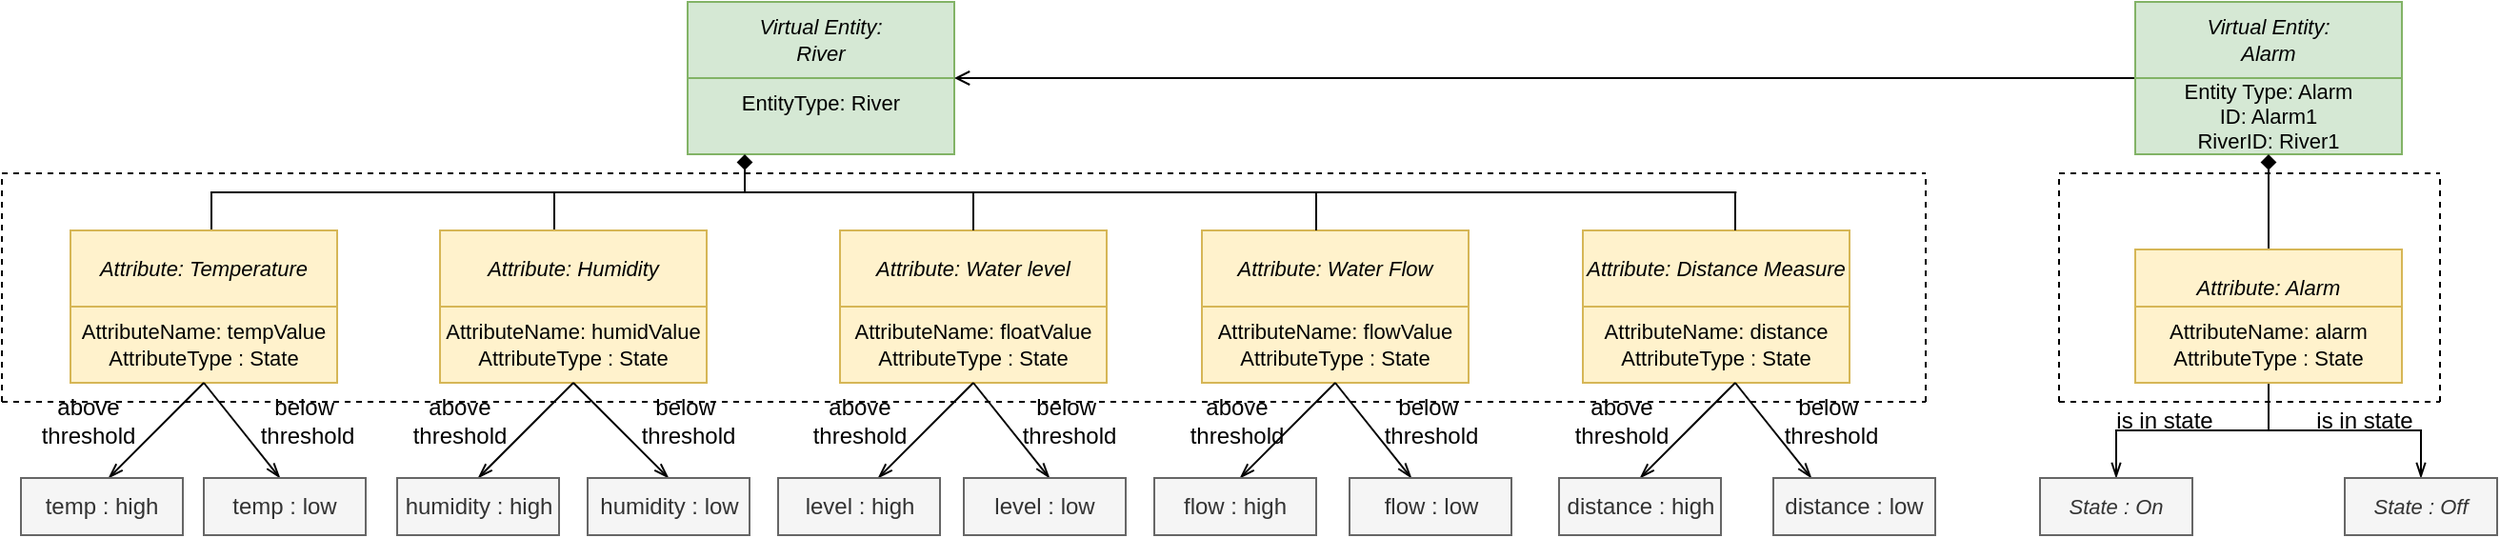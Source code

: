 <mxfile version="14.1.1" type="github">
  <diagram id="Xaw3y7m2BAXYYJtlHXCn" name="Page-1">
    <mxGraphModel dx="1951" dy="346" grid="1" gridSize="10" guides="1" tooltips="1" connect="1" arrows="1" fold="1" page="1" pageScale="1" pageWidth="1169" pageHeight="827" math="0" shadow="0">
      <root>
        <mxCell id="0" />
        <mxCell id="1" parent="0" />
        <mxCell id="1ENP_768lPTiWEfWRTLd-1" value="Virtual Entity:&lt;br style=&quot;font-size: 11px&quot;&gt;River" style="rounded=0;whiteSpace=wrap;html=1;fontStyle=2;fillColor=#d5e8d4;strokeColor=#82b366;fontSize=11;" parent="1" vertex="1">
          <mxGeometry x="-50" y="460" width="140" height="40" as="geometry" />
        </mxCell>
        <mxCell id="1ENP_768lPTiWEfWRTLd-2" value="&lt;span style=&quot;font-style: normal&quot;&gt;EntityType: River&lt;br&gt;&lt;br&gt;&lt;/span&gt;" style="rounded=0;whiteSpace=wrap;html=1;fontStyle=2;fillColor=#d5e8d4;strokeColor=#82b366;fontSize=11;" parent="1" vertex="1">
          <mxGeometry x="-50" y="500" width="140" height="40" as="geometry" />
        </mxCell>
        <mxCell id="1ENP_768lPTiWEfWRTLd-24" style="edgeStyle=orthogonalEdgeStyle;rounded=0;orthogonalLoop=1;jettySize=auto;html=1;exitX=0;exitY=1;exitDx=0;exitDy=0;entryX=1;entryY=1;entryDx=0;entryDy=0;endArrow=open;endFill=0;" parent="1" source="1ENP_768lPTiWEfWRTLd-3" target="1ENP_768lPTiWEfWRTLd-1" edge="1">
          <mxGeometry relative="1" as="geometry">
            <Array as="points">
              <mxPoint x="260" y="500" />
              <mxPoint x="260" y="500" />
            </Array>
          </mxGeometry>
        </mxCell>
        <mxCell id="1ENP_768lPTiWEfWRTLd-3" value="Virtual Entity:&lt;br style=&quot;font-size: 11px&quot;&gt;Alarm" style="rounded=0;whiteSpace=wrap;html=1;fontStyle=2;fillColor=#d5e8d4;strokeColor=#82b366;fontSize=11;" parent="1" vertex="1">
          <mxGeometry x="710" y="460" width="140" height="40" as="geometry" />
        </mxCell>
        <mxCell id="1ENP_768lPTiWEfWRTLd-4" value="&lt;span style=&quot;font-style: normal&quot;&gt;Entity Type: Alarm&lt;br&gt;ID: Alarm1&lt;br&gt;RiverID: River1&lt;br&gt;&lt;/span&gt;" style="rounded=0;whiteSpace=wrap;html=1;fontStyle=2;fillColor=#d5e8d4;strokeColor=#82b366;fontSize=11;" parent="1" vertex="1">
          <mxGeometry x="710" y="500" width="140" height="40" as="geometry" />
        </mxCell>
        <mxCell id="1ENP_768lPTiWEfWRTLd-5" value="Attribute: Water Flow" style="rounded=0;whiteSpace=wrap;html=1;fontStyle=2;fillColor=#fff2cc;strokeColor=#d6b656;fontSize=11;" parent="1" vertex="1">
          <mxGeometry x="220" y="580" width="140" height="40" as="geometry" />
        </mxCell>
        <mxCell id="1ENP_768lPTiWEfWRTLd-6" value="&lt;span style=&quot;font-style: normal&quot;&gt;AttributeName: flowValue&lt;br&gt;AttributeType : State&lt;/span&gt;" style="rounded=0;whiteSpace=wrap;html=1;fontStyle=2;fillColor=#fff2cc;strokeColor=#d6b656;fontSize=11;" parent="1" vertex="1">
          <mxGeometry x="220" y="620" width="140" height="40" as="geometry" />
        </mxCell>
        <mxCell id="1ENP_768lPTiWEfWRTLd-25" style="edgeStyle=orthogonalEdgeStyle;rounded=0;orthogonalLoop=1;jettySize=auto;html=1;exitX=0.5;exitY=0;exitDx=0;exitDy=0;entryX=0.5;entryY=1;entryDx=0;entryDy=0;endArrow=diamond;endFill=1;" parent="1" source="1ENP_768lPTiWEfWRTLd-7" edge="1">
          <mxGeometry relative="1" as="geometry">
            <mxPoint x="-20" y="540" as="targetPoint" />
            <Array as="points">
              <mxPoint x="-300" y="580" />
              <mxPoint x="-300" y="560" />
              <mxPoint x="-20" y="560" />
            </Array>
          </mxGeometry>
        </mxCell>
        <mxCell id="1ENP_768lPTiWEfWRTLd-7" value="Attribute: Temperature" style="rounded=0;whiteSpace=wrap;html=1;fontStyle=2;fillColor=#fff2cc;strokeColor=#d6b656;fontSize=11;" parent="1" vertex="1">
          <mxGeometry x="-374" y="580" width="140" height="40" as="geometry" />
        </mxCell>
        <mxCell id="1ENP_768lPTiWEfWRTLd-8" value="&lt;span style=&quot;font-style: normal&quot;&gt;AttributeName: tempValue&lt;br&gt;AttributeType : State&lt;/span&gt;" style="rounded=0;whiteSpace=wrap;html=1;fontStyle=2;fillColor=#fff2cc;strokeColor=#d6b656;fontSize=11;" parent="1" vertex="1">
          <mxGeometry x="-374" y="620" width="140" height="40" as="geometry" />
        </mxCell>
        <mxCell id="1ENP_768lPTiWEfWRTLd-9" value="Attribute: Water level" style="rounded=0;whiteSpace=wrap;html=1;fontStyle=2;fillColor=#fff2cc;strokeColor=#d6b656;fontSize=11;" parent="1" vertex="1">
          <mxGeometry x="30" y="580" width="140" height="40" as="geometry" />
        </mxCell>
        <mxCell id="1ENP_768lPTiWEfWRTLd-10" value="&lt;span style=&quot;font-style: normal&quot;&gt;AttributeName: floatValue&lt;br&gt;AttributeType : State&lt;/span&gt;" style="rounded=0;whiteSpace=wrap;html=1;fontStyle=2;fillColor=#fff2cc;strokeColor=#d6b656;fontSize=11;" parent="1" vertex="1">
          <mxGeometry x="30" y="620" width="140" height="40" as="geometry" />
        </mxCell>
        <mxCell id="1ENP_768lPTiWEfWRTLd-28" style="edgeStyle=orthogonalEdgeStyle;rounded=0;orthogonalLoop=1;jettySize=auto;html=1;exitX=0.5;exitY=0;exitDx=0;exitDy=0;endArrow=diamond;endFill=1;entryX=0.5;entryY=1;entryDx=0;entryDy=0;" parent="1" source="1ENP_768lPTiWEfWRTLd-13" edge="1" target="1ENP_768lPTiWEfWRTLd-4">
          <mxGeometry relative="1" as="geometry">
            <mxPoint x="780" y="540" as="targetPoint" />
          </mxGeometry>
        </mxCell>
        <mxCell id="1ENP_768lPTiWEfWRTLd-13" value="Attribute: Alarm" style="rounded=0;whiteSpace=wrap;html=1;fontStyle=2;fillColor=#fff2cc;strokeColor=#d6b656;fontSize=11;" parent="1" vertex="1">
          <mxGeometry x="710" y="590" width="140" height="40" as="geometry" />
        </mxCell>
        <mxCell id="1ENP_768lPTiWEfWRTLd-36" style="edgeStyle=orthogonalEdgeStyle;rounded=0;orthogonalLoop=1;jettySize=auto;html=1;exitX=0.5;exitY=1;exitDx=0;exitDy=0;entryX=0.5;entryY=0;entryDx=0;entryDy=0;endArrow=openThin;endFill=0;" parent="1" source="1ENP_768lPTiWEfWRTLd-14" target="1ENP_768lPTiWEfWRTLd-22" edge="1">
          <mxGeometry relative="1" as="geometry" />
        </mxCell>
        <mxCell id="1ENP_768lPTiWEfWRTLd-40" style="edgeStyle=orthogonalEdgeStyle;rounded=0;orthogonalLoop=1;jettySize=auto;html=1;exitX=0.5;exitY=1;exitDx=0;exitDy=0;entryX=0.5;entryY=0;entryDx=0;entryDy=0;endArrow=openThin;endFill=0;" parent="1" source="1ENP_768lPTiWEfWRTLd-14" target="1ENP_768lPTiWEfWRTLd-39" edge="1">
          <mxGeometry relative="1" as="geometry" />
        </mxCell>
        <mxCell id="1ENP_768lPTiWEfWRTLd-14" value="&lt;span style=&quot;font-style: normal&quot;&gt;AttributeName: alarm&lt;br&gt;AttributeType : State&lt;/span&gt;" style="rounded=0;whiteSpace=wrap;html=1;fontStyle=2;fillColor=#fff2cc;strokeColor=#d6b656;fontSize=11;" parent="1" vertex="1">
          <mxGeometry x="710" y="620" width="140" height="40" as="geometry" />
        </mxCell>
        <mxCell id="1ENP_768lPTiWEfWRTLd-22" value="State : On" style="rounded=0;whiteSpace=wrap;html=1;fontStyle=2;fillColor=#f5f5f5;strokeColor=#666666;fontColor=#333333;fontSize=11;" parent="1" vertex="1">
          <mxGeometry x="660" y="710" width="80" height="30" as="geometry" />
        </mxCell>
        <mxCell id="1ENP_768lPTiWEfWRTLd-39" value="State : Off" style="rounded=0;whiteSpace=wrap;html=1;fontStyle=2;fillColor=#f5f5f5;strokeColor=#666666;fontColor=#333333;fontSize=11;" parent="1" vertex="1">
          <mxGeometry x="820" y="710" width="80" height="30" as="geometry" />
        </mxCell>
        <mxCell id="EhtHmSMO45aY44amCw6f-3" value="Attribute: Distance Measure" style="rounded=0;whiteSpace=wrap;html=1;fontStyle=2;fillColor=#fff2cc;strokeColor=#d6b656;fontSize=11;" vertex="1" parent="1">
          <mxGeometry x="420" y="580" width="140" height="40" as="geometry" />
        </mxCell>
        <mxCell id="EhtHmSMO45aY44amCw6f-6" value="&lt;span style=&quot;font-style: normal&quot;&gt;AttributeName: distance&lt;br&gt;AttributeType : State&lt;/span&gt;" style="rounded=0;whiteSpace=wrap;html=1;fontStyle=2;fillColor=#fff2cc;strokeColor=#d6b656;fontSize=11;" vertex="1" parent="1">
          <mxGeometry x="420" y="620" width="140" height="40" as="geometry" />
        </mxCell>
        <mxCell id="EhtHmSMO45aY44amCw6f-9" value="" style="endArrow=none;html=1;" edge="1" parent="1">
          <mxGeometry width="50" height="50" relative="1" as="geometry">
            <mxPoint x="-20" y="560" as="sourcePoint" />
            <mxPoint x="500.667" y="560" as="targetPoint" />
          </mxGeometry>
        </mxCell>
        <mxCell id="EhtHmSMO45aY44amCw6f-10" value="" style="endArrow=none;html=1;" edge="1" parent="1">
          <mxGeometry width="50" height="50" relative="1" as="geometry">
            <mxPoint x="280" y="580" as="sourcePoint" />
            <mxPoint x="280" y="560" as="targetPoint" />
          </mxGeometry>
        </mxCell>
        <mxCell id="EhtHmSMO45aY44amCw6f-11" value="" style="endArrow=none;html=1;" edge="1" parent="1">
          <mxGeometry width="50" height="50" relative="1" as="geometry">
            <mxPoint x="500" y="580" as="sourcePoint" />
            <mxPoint x="500" y="560" as="targetPoint" />
          </mxGeometry>
        </mxCell>
        <mxCell id="EhtHmSMO45aY44amCw6f-26" value="is in state" style="text;html=1;align=center;verticalAlign=middle;resizable=0;points=[];autosize=1;" vertex="1" parent="1">
          <mxGeometry x="690" y="670" width="70" height="20" as="geometry" />
        </mxCell>
        <mxCell id="EhtHmSMO45aY44amCw6f-27" value="is in state" style="text;html=1;align=center;verticalAlign=middle;resizable=0;points=[];autosize=1;" vertex="1" parent="1">
          <mxGeometry x="795" y="670" width="70" height="20" as="geometry" />
        </mxCell>
        <mxCell id="EhtHmSMO45aY44amCw6f-28" value="" style="endArrow=none;html=1;exitX=0.5;exitY=0;exitDx=0;exitDy=0;" edge="1" parent="1" source="1ENP_768lPTiWEfWRTLd-9">
          <mxGeometry width="50" height="50" relative="1" as="geometry">
            <mxPoint x="70" y="640" as="sourcePoint" />
            <mxPoint x="100" y="560" as="targetPoint" />
          </mxGeometry>
        </mxCell>
        <mxCell id="EhtHmSMO45aY44amCw6f-29" value="" style="endArrow=none;html=1;" edge="1" parent="1">
          <mxGeometry width="50" height="50" relative="1" as="geometry">
            <mxPoint x="-120" y="580" as="sourcePoint" />
            <mxPoint x="-120" y="560" as="targetPoint" />
          </mxGeometry>
        </mxCell>
        <mxCell id="EhtHmSMO45aY44amCw6f-30" value="Attribute: Humidity" style="rounded=0;whiteSpace=wrap;html=1;fontStyle=2;fillColor=#fff2cc;strokeColor=#d6b656;fontSize=11;" vertex="1" parent="1">
          <mxGeometry x="-180" y="580" width="140" height="40" as="geometry" />
        </mxCell>
        <mxCell id="EhtHmSMO45aY44amCw6f-31" value="&lt;span style=&quot;font-style: normal&quot;&gt;AttributeName: humidValue&lt;br&gt;AttributeType : State&lt;/span&gt;" style="rounded=0;whiteSpace=wrap;html=1;fontStyle=2;fillColor=#fff2cc;strokeColor=#d6b656;fontSize=11;" vertex="1" parent="1">
          <mxGeometry x="-180" y="620" width="140" height="40" as="geometry" />
        </mxCell>
        <mxCell id="EhtHmSMO45aY44amCw6f-32" value="" style="endArrow=openThin;html=1;exitX=0.5;exitY=1;exitDx=0;exitDy=0;endFill=0;" edge="1" parent="1" source="1ENP_768lPTiWEfWRTLd-8">
          <mxGeometry width="50" height="50" relative="1" as="geometry">
            <mxPoint x="-364" y="650" as="sourcePoint" />
            <mxPoint x="-354" y="710" as="targetPoint" />
          </mxGeometry>
        </mxCell>
        <mxCell id="EhtHmSMO45aY44amCw6f-33" value="" style="endArrow=openThin;html=1;endFill=0;" edge="1" parent="1">
          <mxGeometry width="50" height="50" relative="1" as="geometry">
            <mxPoint x="-304" y="660" as="sourcePoint" />
            <mxPoint x="-264" y="710" as="targetPoint" />
          </mxGeometry>
        </mxCell>
        <mxCell id="EhtHmSMO45aY44amCw6f-35" value="" style="endArrow=openThin;html=1;exitX=0.5;exitY=1;exitDx=0;exitDy=0;endFill=0;" edge="1" parent="1" source="EhtHmSMO45aY44amCw6f-31">
          <mxGeometry width="50" height="50" relative="1" as="geometry">
            <mxPoint x="-120" y="670" as="sourcePoint" />
            <mxPoint x="-160" y="710" as="targetPoint" />
          </mxGeometry>
        </mxCell>
        <mxCell id="EhtHmSMO45aY44amCw6f-36" value="" style="endArrow=openThin;html=1;exitX=0.5;exitY=1;exitDx=0;exitDy=0;endFill=0;" edge="1" parent="1" source="EhtHmSMO45aY44amCw6f-31">
          <mxGeometry width="50" height="50" relative="1" as="geometry">
            <mxPoint x="-50" y="670" as="sourcePoint" />
            <mxPoint x="-60" y="710" as="targetPoint" />
          </mxGeometry>
        </mxCell>
        <mxCell id="EhtHmSMO45aY44amCw6f-37" value="" style="endArrow=openThin;html=1;exitX=0.5;exitY=1;exitDx=0;exitDy=0;endFill=0;" edge="1" parent="1">
          <mxGeometry width="50" height="50" relative="1" as="geometry">
            <mxPoint x="100" y="660" as="sourcePoint" />
            <mxPoint x="50" y="710" as="targetPoint" />
          </mxGeometry>
        </mxCell>
        <mxCell id="EhtHmSMO45aY44amCw6f-38" value="" style="endArrow=openThin;html=1;endFill=0;" edge="1" parent="1">
          <mxGeometry width="50" height="50" relative="1" as="geometry">
            <mxPoint x="100" y="660" as="sourcePoint" />
            <mxPoint x="140" y="710" as="targetPoint" />
          </mxGeometry>
        </mxCell>
        <mxCell id="EhtHmSMO45aY44amCw6f-39" value="" style="endArrow=openThin;html=1;exitX=0.5;exitY=1;exitDx=0;exitDy=0;endFill=0;" edge="1" parent="1">
          <mxGeometry width="50" height="50" relative="1" as="geometry">
            <mxPoint x="290" y="660" as="sourcePoint" />
            <mxPoint x="240" y="710" as="targetPoint" />
          </mxGeometry>
        </mxCell>
        <mxCell id="EhtHmSMO45aY44amCw6f-40" value="" style="endArrow=openThin;html=1;endFill=0;" edge="1" parent="1">
          <mxGeometry width="50" height="50" relative="1" as="geometry">
            <mxPoint x="290" y="660" as="sourcePoint" />
            <mxPoint x="330" y="710" as="targetPoint" />
          </mxGeometry>
        </mxCell>
        <mxCell id="EhtHmSMO45aY44amCw6f-41" value="" style="endArrow=openThin;html=1;exitX=0.5;exitY=1;exitDx=0;exitDy=0;endFill=0;" edge="1" parent="1">
          <mxGeometry width="50" height="50" relative="1" as="geometry">
            <mxPoint x="500" y="660" as="sourcePoint" />
            <mxPoint x="450" y="710" as="targetPoint" />
          </mxGeometry>
        </mxCell>
        <mxCell id="EhtHmSMO45aY44amCw6f-42" value="" style="endArrow=openThin;html=1;endFill=0;" edge="1" parent="1">
          <mxGeometry width="50" height="50" relative="1" as="geometry">
            <mxPoint x="500" y="660" as="sourcePoint" />
            <mxPoint x="540" y="710" as="targetPoint" />
          </mxGeometry>
        </mxCell>
        <mxCell id="EhtHmSMO45aY44amCw6f-43" value="above&lt;br&gt;threshold" style="text;html=1;align=center;verticalAlign=middle;resizable=0;points=[];autosize=1;" vertex="1" parent="1">
          <mxGeometry x="-395" y="665" width="60" height="30" as="geometry" />
        </mxCell>
        <mxCell id="EhtHmSMO45aY44amCw6f-44" value="above &lt;br&gt;threshold" style="text;html=1;align=center;verticalAlign=middle;resizable=0;points=[];autosize=1;" vertex="1" parent="1">
          <mxGeometry x="-200" y="665" width="60" height="30" as="geometry" />
        </mxCell>
        <mxCell id="EhtHmSMO45aY44amCw6f-45" value="above &lt;br&gt;threshold" style="text;html=1;align=center;verticalAlign=middle;resizable=0;points=[];autosize=1;" vertex="1" parent="1">
          <mxGeometry x="10" y="665" width="60" height="30" as="geometry" />
        </mxCell>
        <mxCell id="EhtHmSMO45aY44amCw6f-46" value="above &lt;br&gt;threshold" style="text;html=1;align=center;verticalAlign=middle;resizable=0;points=[];autosize=1;" vertex="1" parent="1">
          <mxGeometry x="207.5" y="665" width="60" height="30" as="geometry" />
        </mxCell>
        <mxCell id="EhtHmSMO45aY44amCw6f-47" value="above &lt;br&gt;threshold" style="text;html=1;align=center;verticalAlign=middle;resizable=0;points=[];autosize=1;" vertex="1" parent="1">
          <mxGeometry x="410" y="665" width="60" height="30" as="geometry" />
        </mxCell>
        <mxCell id="EhtHmSMO45aY44amCw6f-48" value="below&amp;nbsp;&lt;br&gt;threshold" style="text;html=1;align=center;verticalAlign=middle;resizable=0;points=[];autosize=1;" vertex="1" parent="1">
          <mxGeometry x="-280" y="665" width="60" height="30" as="geometry" />
        </mxCell>
        <mxCell id="EhtHmSMO45aY44amCw6f-49" value="below&amp;nbsp;&lt;br&gt;threshold" style="text;html=1;align=center;verticalAlign=middle;resizable=0;points=[];autosize=1;" vertex="1" parent="1">
          <mxGeometry x="-80" y="665" width="60" height="30" as="geometry" />
        </mxCell>
        <mxCell id="EhtHmSMO45aY44amCw6f-50" value="below&amp;nbsp;&lt;br&gt;threshold" style="text;html=1;align=center;verticalAlign=middle;resizable=0;points=[];autosize=1;" vertex="1" parent="1">
          <mxGeometry x="120" y="665" width="60" height="30" as="geometry" />
        </mxCell>
        <mxCell id="EhtHmSMO45aY44amCw6f-51" value="below&amp;nbsp;&lt;br&gt;threshold" style="text;html=1;align=center;verticalAlign=middle;resizable=0;points=[];autosize=1;" vertex="1" parent="1">
          <mxGeometry x="310" y="665" width="60" height="30" as="geometry" />
        </mxCell>
        <mxCell id="EhtHmSMO45aY44amCw6f-52" value="below&amp;nbsp;&lt;br&gt;threshold" style="text;html=1;align=center;verticalAlign=middle;resizable=0;points=[];autosize=1;" vertex="1" parent="1">
          <mxGeometry x="520" y="665" width="60" height="30" as="geometry" />
        </mxCell>
        <mxCell id="EhtHmSMO45aY44amCw6f-54" value="temp : high" style="rounded=0;whiteSpace=wrap;html=1;fillColor=#f5f5f5;strokeColor=#666666;fontColor=#333333;" vertex="1" parent="1">
          <mxGeometry x="-400" y="710" width="85" height="30" as="geometry" />
        </mxCell>
        <mxCell id="EhtHmSMO45aY44amCw6f-56" value="temp : low" style="rounded=0;whiteSpace=wrap;html=1;fillColor=#f5f5f5;strokeColor=#666666;fontColor=#333333;" vertex="1" parent="1">
          <mxGeometry x="-304" y="710" width="85" height="30" as="geometry" />
        </mxCell>
        <mxCell id="EhtHmSMO45aY44amCw6f-57" value="humidity : high" style="rounded=0;whiteSpace=wrap;html=1;fillColor=#f5f5f5;strokeColor=#666666;fontColor=#333333;" vertex="1" parent="1">
          <mxGeometry x="-202.5" y="710" width="85" height="30" as="geometry" />
        </mxCell>
        <mxCell id="EhtHmSMO45aY44amCw6f-58" value="humidity : low" style="rounded=0;whiteSpace=wrap;html=1;fillColor=#f5f5f5;strokeColor=#666666;fontColor=#333333;" vertex="1" parent="1">
          <mxGeometry x="-102.5" y="710" width="85" height="30" as="geometry" />
        </mxCell>
        <mxCell id="EhtHmSMO45aY44amCw6f-59" value="level : high" style="rounded=0;whiteSpace=wrap;html=1;fillColor=#f5f5f5;strokeColor=#666666;fontColor=#333333;" vertex="1" parent="1">
          <mxGeometry x="-2.5" y="710" width="85" height="30" as="geometry" />
        </mxCell>
        <mxCell id="EhtHmSMO45aY44amCw6f-60" value="level : low" style="rounded=0;whiteSpace=wrap;html=1;fillColor=#f5f5f5;strokeColor=#666666;fontColor=#333333;" vertex="1" parent="1">
          <mxGeometry x="95" y="710" width="85" height="30" as="geometry" />
        </mxCell>
        <mxCell id="EhtHmSMO45aY44amCw6f-61" value="flow : high" style="rounded=0;whiteSpace=wrap;html=1;fillColor=#f5f5f5;strokeColor=#666666;fontColor=#333333;" vertex="1" parent="1">
          <mxGeometry x="195" y="710" width="85" height="30" as="geometry" />
        </mxCell>
        <mxCell id="EhtHmSMO45aY44amCw6f-62" value="flow : low" style="rounded=0;whiteSpace=wrap;html=1;fillColor=#f5f5f5;strokeColor=#666666;fontColor=#333333;" vertex="1" parent="1">
          <mxGeometry x="297.5" y="710" width="85" height="30" as="geometry" />
        </mxCell>
        <mxCell id="EhtHmSMO45aY44amCw6f-63" value="distance : high" style="rounded=0;whiteSpace=wrap;html=1;fillColor=#f5f5f5;strokeColor=#666666;fontColor=#333333;" vertex="1" parent="1">
          <mxGeometry x="407.5" y="710" width="85" height="30" as="geometry" />
        </mxCell>
        <mxCell id="EhtHmSMO45aY44amCw6f-64" value="distance : low" style="rounded=0;whiteSpace=wrap;html=1;fillColor=#f5f5f5;strokeColor=#666666;fontColor=#333333;" vertex="1" parent="1">
          <mxGeometry x="520" y="710" width="85" height="30" as="geometry" />
        </mxCell>
        <mxCell id="EhtHmSMO45aY44amCw6f-66" value="" style="endArrow=none;dashed=1;html=1;" edge="1" parent="1">
          <mxGeometry width="50" height="50" relative="1" as="geometry">
            <mxPoint x="-410" y="550" as="sourcePoint" />
            <mxPoint x="600" y="550" as="targetPoint" />
          </mxGeometry>
        </mxCell>
        <mxCell id="EhtHmSMO45aY44amCw6f-67" value="" style="endArrow=none;dashed=1;html=1;strokeColor=#000000;" edge="1" parent="1">
          <mxGeometry width="50" height="50" relative="1" as="geometry">
            <mxPoint x="-410" y="670" as="sourcePoint" />
            <mxPoint x="-410" y="550" as="targetPoint" />
          </mxGeometry>
        </mxCell>
        <mxCell id="EhtHmSMO45aY44amCw6f-68" value="" style="endArrow=none;dashed=1;html=1;strokeColor=#000000;" edge="1" parent="1">
          <mxGeometry width="50" height="50" relative="1" as="geometry">
            <mxPoint x="-410" y="670" as="sourcePoint" />
            <mxPoint x="600" y="670" as="targetPoint" />
          </mxGeometry>
        </mxCell>
        <mxCell id="EhtHmSMO45aY44amCw6f-69" value="" style="endArrow=none;dashed=1;html=1;strokeColor=#000000;" edge="1" parent="1">
          <mxGeometry width="50" height="50" relative="1" as="geometry">
            <mxPoint x="600" y="670" as="sourcePoint" />
            <mxPoint x="600" y="550" as="targetPoint" />
          </mxGeometry>
        </mxCell>
        <mxCell id="EhtHmSMO45aY44amCw6f-70" value="" style="endArrow=none;dashed=1;html=1;strokeColor=#000000;" edge="1" parent="1">
          <mxGeometry width="50" height="50" relative="1" as="geometry">
            <mxPoint x="670" y="670" as="sourcePoint" />
            <mxPoint x="670" y="550" as="targetPoint" />
          </mxGeometry>
        </mxCell>
        <mxCell id="EhtHmSMO45aY44amCw6f-71" value="" style="endArrow=none;dashed=1;html=1;strokeColor=#000000;" edge="1" parent="1">
          <mxGeometry width="50" height="50" relative="1" as="geometry">
            <mxPoint x="670" y="550" as="sourcePoint" />
            <mxPoint x="870" y="550" as="targetPoint" />
          </mxGeometry>
        </mxCell>
        <mxCell id="EhtHmSMO45aY44amCw6f-72" value="" style="endArrow=none;dashed=1;html=1;strokeColor=#000000;" edge="1" parent="1">
          <mxGeometry width="50" height="50" relative="1" as="geometry">
            <mxPoint x="670" y="670" as="sourcePoint" />
            <mxPoint x="870" y="670" as="targetPoint" />
          </mxGeometry>
        </mxCell>
        <mxCell id="EhtHmSMO45aY44amCw6f-73" value="" style="endArrow=none;dashed=1;html=1;strokeColor=#000000;" edge="1" parent="1">
          <mxGeometry width="50" height="50" relative="1" as="geometry">
            <mxPoint x="870" y="670" as="sourcePoint" />
            <mxPoint x="870" y="550" as="targetPoint" />
          </mxGeometry>
        </mxCell>
      </root>
    </mxGraphModel>
  </diagram>
</mxfile>
